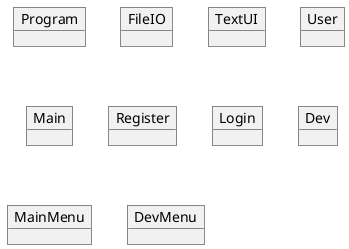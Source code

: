 @startuml

'By Andreas Rovelt & Jonas Meinert Larsen

'Objects
object Program
object FileIO
object TextUI
object User
object Main
object Register
object Login
object Dev
object MainMenu
object DevMenu

'Sequence



@enduml